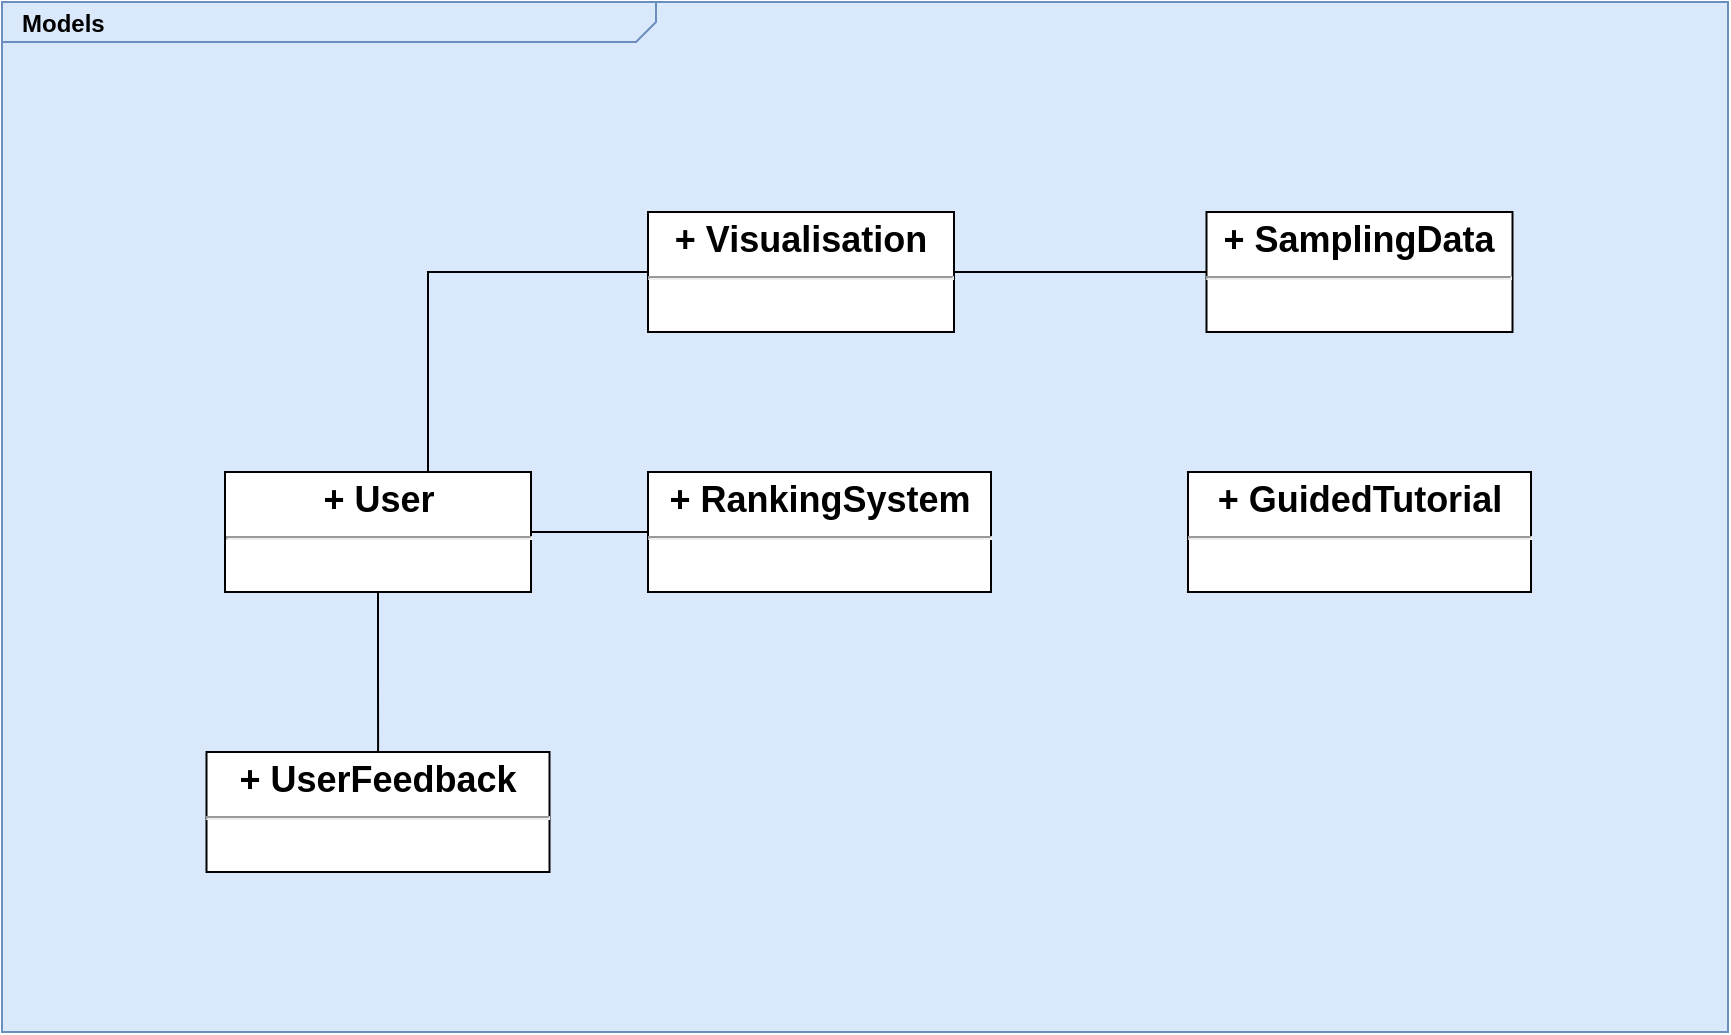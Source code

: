 <mxfile version="26.0.11">
  <diagram name="Page-1" id="929967ad-93f9-6ef4-fab6-5d389245f69c">
    <mxGraphModel dx="928" dy="1278" grid="1" gridSize="10" guides="1" tooltips="1" connect="1" arrows="1" fold="1" page="1" pageScale="1.5" pageWidth="1169" pageHeight="826" background="none" math="0" shadow="0">
      <root>
        <mxCell id="0" style=";html=1;" />
        <mxCell id="1" style=";html=1;" parent="0" />
        <mxCell id="1672d66443f91eb5-1" value="&lt;p style=&quot;margin: 0px ; margin-top: 4px ; margin-left: 10px ; text-align: left&quot;&gt;&lt;b&gt;Models&lt;/b&gt;&lt;/p&gt;" style="html=1;strokeWidth=1;shape=mxgraph.sysml.package;html=1;overflow=fill;whiteSpace=wrap;fillColor=#dae8fc;fontSize=12;align=center;labelX=327.64;strokeColor=#6c8ebf;" parent="1" vertex="1">
          <mxGeometry x="317" y="295" width="863" height="515" as="geometry" />
        </mxCell>
        <mxCell id="1z70BXOUAb1ZmNSoUYHr-9" style="edgeStyle=orthogonalEdgeStyle;rounded=0;orthogonalLoop=1;jettySize=auto;html=1;endArrow=none;startFill=0;" edge="1" parent="1" source="1672d66443f91eb5-10" target="1z70BXOUAb1ZmNSoUYHr-8">
          <mxGeometry relative="1" as="geometry" />
        </mxCell>
        <mxCell id="1z70BXOUAb1ZmNSoUYHr-13" style="edgeStyle=orthogonalEdgeStyle;rounded=0;orthogonalLoop=1;jettySize=auto;html=1;endArrow=none;startFill=0;" edge="1" parent="1" source="1672d66443f91eb5-10" target="1z70BXOUAb1ZmNSoUYHr-11">
          <mxGeometry relative="1" as="geometry" />
        </mxCell>
        <mxCell id="1z70BXOUAb1ZmNSoUYHr-16" style="edgeStyle=orthogonalEdgeStyle;rounded=0;orthogonalLoop=1;jettySize=auto;html=1;endArrow=none;startFill=0;" edge="1" parent="1" source="1672d66443f91eb5-10" target="1z70BXOUAb1ZmNSoUYHr-6">
          <mxGeometry relative="1" as="geometry">
            <Array as="points">
              <mxPoint x="530" y="430" />
            </Array>
          </mxGeometry>
        </mxCell>
        <mxCell id="1672d66443f91eb5-10" value="&lt;p style=&quot;margin: 0px ; margin-top: 4px ; text-align: center&quot;&gt;&lt;b style=&quot;background-color: transparent; color: light-dark(rgb(0, 0, 0), rgb(255, 255, 255));&quot;&gt;&lt;font style=&quot;font-size: 18px;&quot;&gt;+ User&lt;/font&gt;&lt;/b&gt;&lt;/p&gt;&lt;hr&gt;&lt;p style=&quot;margin: 0px ; margin-left: 8px ; text-align: left&quot;&gt;&lt;br&gt;&lt;/p&gt;" style="shape=rect;html=1;overflow=fill;whiteSpace=wrap;" parent="1" vertex="1">
          <mxGeometry x="428.5" y="530" width="153" height="60" as="geometry" />
        </mxCell>
        <mxCell id="1z70BXOUAb1ZmNSoUYHr-10" style="edgeStyle=orthogonalEdgeStyle;rounded=0;orthogonalLoop=1;jettySize=auto;html=1;endArrow=none;startFill=0;" edge="1" parent="1" source="1z70BXOUAb1ZmNSoUYHr-6" target="1z70BXOUAb1ZmNSoUYHr-7">
          <mxGeometry relative="1" as="geometry" />
        </mxCell>
        <mxCell id="1z70BXOUAb1ZmNSoUYHr-6" value="&lt;p style=&quot;margin: 0px ; margin-top: 4px ; text-align: center&quot;&gt;&lt;b style=&quot;background-color: transparent; color: light-dark(rgb(0, 0, 0), rgb(255, 255, 255));&quot;&gt;&lt;font style=&quot;font-size: 18px;&quot;&gt;+ Visualisation&lt;/font&gt;&lt;/b&gt;&lt;/p&gt;&lt;hr&gt;&lt;p style=&quot;margin: 0px ; margin-left: 8px ; text-align: left&quot;&gt;&lt;br&gt;&lt;/p&gt;" style="shape=rect;html=1;overflow=fill;whiteSpace=wrap;" vertex="1" parent="1">
          <mxGeometry x="640" y="400" width="153" height="60" as="geometry" />
        </mxCell>
        <mxCell id="1z70BXOUAb1ZmNSoUYHr-7" value="&lt;p style=&quot;margin: 0px ; margin-top: 4px ; text-align: center&quot;&gt;&lt;b style=&quot;background-color: transparent; color: light-dark(rgb(0, 0, 0), rgb(255, 255, 255));&quot;&gt;&lt;font style=&quot;font-size: 18px;&quot;&gt;+ SamplingData&lt;/font&gt;&lt;/b&gt;&lt;/p&gt;&lt;hr&gt;&lt;p style=&quot;margin: 0px ; margin-left: 8px ; text-align: left&quot;&gt;&lt;br&gt;&lt;/p&gt;" style="shape=rect;html=1;overflow=fill;whiteSpace=wrap;" vertex="1" parent="1">
          <mxGeometry x="919.25" y="400" width="153" height="60" as="geometry" />
        </mxCell>
        <mxCell id="1z70BXOUAb1ZmNSoUYHr-8" value="&lt;p style=&quot;margin: 0px ; margin-top: 4px ; text-align: center&quot;&gt;&lt;b style=&quot;background-color: transparent; color: light-dark(rgb(0, 0, 0), rgb(255, 255, 255));&quot;&gt;&lt;font style=&quot;font-size: 18px;&quot;&gt;+ UserFeedback&lt;/font&gt;&lt;/b&gt;&lt;/p&gt;&lt;hr&gt;&lt;p style=&quot;margin: 0px ; margin-left: 8px ; text-align: left&quot;&gt;&lt;br&gt;&lt;/p&gt;" style="shape=rect;html=1;overflow=fill;whiteSpace=wrap;" vertex="1" parent="1">
          <mxGeometry x="419.25" y="670" width="171.5" height="60" as="geometry" />
        </mxCell>
        <mxCell id="1z70BXOUAb1ZmNSoUYHr-11" value="&lt;p style=&quot;margin: 0px ; margin-top: 4px ; text-align: center&quot;&gt;&lt;b style=&quot;background-color: transparent; color: light-dark(rgb(0, 0, 0), rgb(255, 255, 255));&quot;&gt;&lt;font style=&quot;font-size: 18px;&quot;&gt;+ RankingSystem&lt;/font&gt;&lt;/b&gt;&lt;/p&gt;&lt;hr&gt;&lt;p style=&quot;margin: 0px ; margin-left: 8px ; text-align: left&quot;&gt;&lt;br&gt;&lt;/p&gt;" style="shape=rect;html=1;overflow=fill;whiteSpace=wrap;" vertex="1" parent="1">
          <mxGeometry x="640" y="530" width="171.5" height="60" as="geometry" />
        </mxCell>
        <mxCell id="1z70BXOUAb1ZmNSoUYHr-12" value="&lt;p style=&quot;margin: 0px ; margin-top: 4px ; text-align: center&quot;&gt;&lt;b style=&quot;background-color: transparent; color: light-dark(rgb(0, 0, 0), rgb(255, 255, 255));&quot;&gt;&lt;font style=&quot;font-size: 18px;&quot;&gt;+ GuidedTutorial&lt;/font&gt;&lt;/b&gt;&lt;/p&gt;&lt;hr&gt;&lt;p style=&quot;margin: 0px ; margin-left: 8px ; text-align: left&quot;&gt;&lt;br&gt;&lt;/p&gt;" style="shape=rect;html=1;overflow=fill;whiteSpace=wrap;" vertex="1" parent="1">
          <mxGeometry x="910" y="530" width="171.5" height="60" as="geometry" />
        </mxCell>
      </root>
    </mxGraphModel>
  </diagram>
</mxfile>
